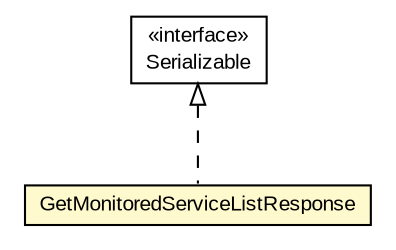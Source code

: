 #!/usr/local/bin/dot
#
# Class diagram 
# Generated by UMLGraph version R5_6-24-gf6e263 (http://www.umlgraph.org/)
#

digraph G {
	edge [fontname="arial",fontsize=10,labelfontname="arial",labelfontsize=10];
	node [fontname="arial",fontsize=10,shape=plaintext];
	nodesep=0.25;
	ranksep=0.5;
	// org.miloss.fgsms.services.interfaces.dataaccessservice.GetMonitoredServiceListResponse
	c181981 [label=<<table title="org.miloss.fgsms.services.interfaces.dataaccessservice.GetMonitoredServiceListResponse" border="0" cellborder="1" cellspacing="0" cellpadding="2" port="p" bgcolor="lemonChiffon" href="./GetMonitoredServiceListResponse.html">
		<tr><td><table border="0" cellspacing="0" cellpadding="1">
<tr><td align="center" balign="center"> GetMonitoredServiceListResponse </td></tr>
		</table></td></tr>
		</table>>, URL="./GetMonitoredServiceListResponse.html", fontname="arial", fontcolor="black", fontsize=10.0];
	//org.miloss.fgsms.services.interfaces.dataaccessservice.GetMonitoredServiceListResponse implements java.io.Serializable
	c182481:p -> c181981:p [dir=back,arrowtail=empty,style=dashed];
	// java.io.Serializable
	c182481 [label=<<table title="java.io.Serializable" border="0" cellborder="1" cellspacing="0" cellpadding="2" port="p" href="http://java.sun.com/j2se/1.4.2/docs/api/java/io/Serializable.html">
		<tr><td><table border="0" cellspacing="0" cellpadding="1">
<tr><td align="center" balign="center"> &#171;interface&#187; </td></tr>
<tr><td align="center" balign="center"> Serializable </td></tr>
		</table></td></tr>
		</table>>, URL="http://java.sun.com/j2se/1.4.2/docs/api/java/io/Serializable.html", fontname="arial", fontcolor="black", fontsize=10.0];
}

